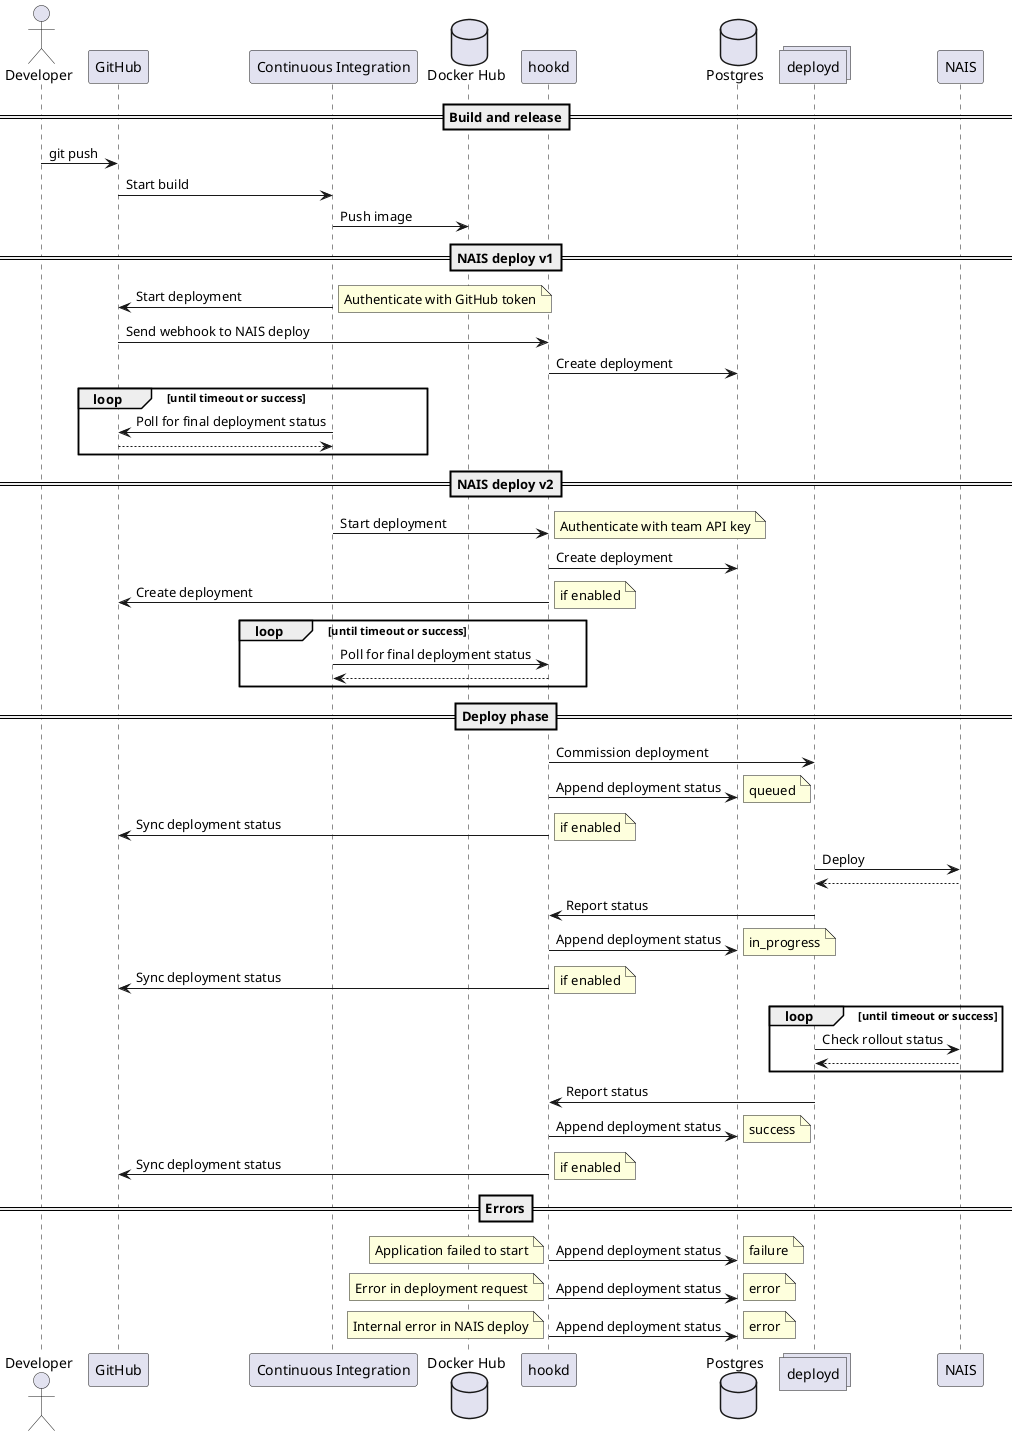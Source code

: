 @startuml component

actor developer as "Developer"
participant github as "GitHub"
participant ci as "Continuous Integration"
database registry as "Docker Hub"
participant hookd
database db as "Postgres"
collections deployd
participant kubernetes as "NAIS"

==Build and release==
developer -> github: git push
github -> ci: Start build
ci -> registry: Push image

==NAIS deploy v1==
ci -> github: Start deployment
note right: Authenticate with GitHub token
github -> hookd: Send webhook to NAIS deploy
hookd -> db: Create deployment

loop until timeout or success
	ci -> github: Poll for final deployment status
	github --> ci
end

==NAIS deploy v2==
ci -> hookd: Start deployment
note right: Authenticate with team API key
hookd -> db: Create deployment
hookd -> github: Create deployment
note right: if enabled

loop until timeout or success
	ci -> hookd: Poll for final deployment status
	hookd --> ci
end

==Deploy phase==
hookd -> deployd: Commission deployment
hookd -> db: Append deployment status
note right: queued
hookd -> github: Sync deployment status
note right: if enabled
deployd -> kubernetes: Deploy
kubernetes --> deployd
deployd -> hookd: Report status
hookd -> db: Append deployment status
note right: in_progress
hookd -> github: Sync deployment status
note right: if enabled

loop until timeout or success
	deployd -> kubernetes: Check rollout status
	kubernetes --> deployd
end

deployd -> hookd: Report status
hookd -> db: Append deployment status
note right: success
hookd -> github: Sync deployment status
note right: if enabled

==Errors==
hookd -> db:  Append deployment status
note left: Application failed to start
note right: failure
hookd -> db:  Append deployment status
note left: Error in deployment request
note right: error
hookd -> db:  Append deployment status
note left: Internal error in NAIS deploy
note right: error

@enduml
